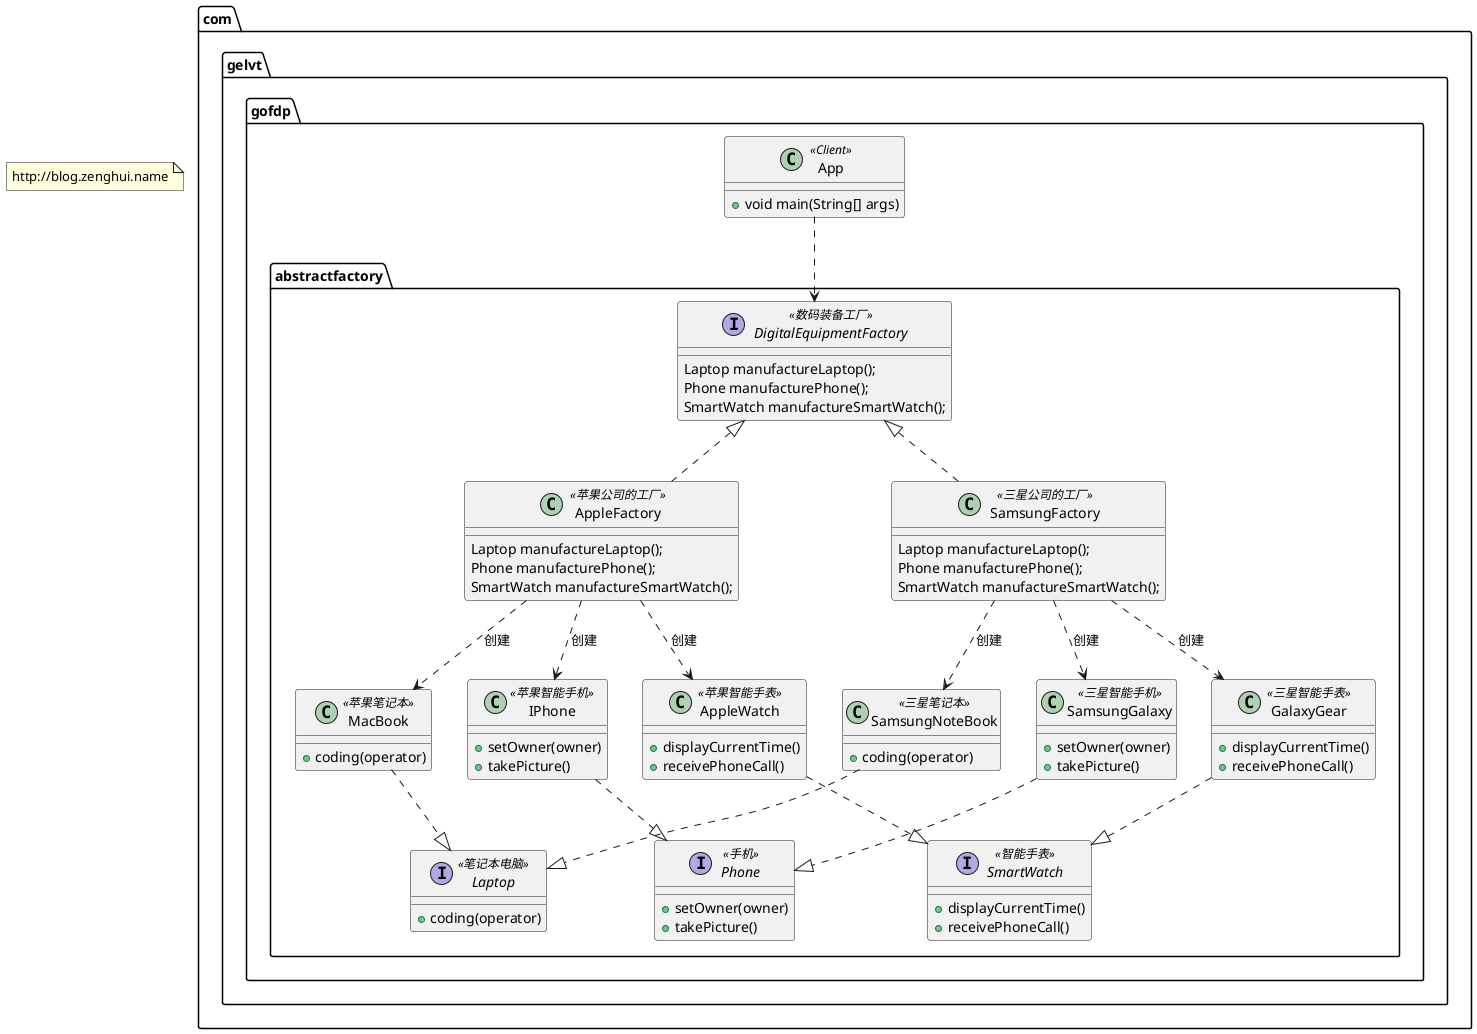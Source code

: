 @startuml

package com.gelvt.gofdp.abstractfactory{

    interface DigitalEquipmentFactory <<数码装备工厂>>{
        Laptop manufactureLaptop();
        Phone manufacturePhone();
        SmartWatch manufactureSmartWatch();
    }

    together {
        class AppleFactory <<苹果公司的工厂>> implements DigitalEquipmentFactory{
            Laptop manufactureLaptop();
            Phone manufacturePhone();
            SmartWatch manufactureSmartWatch();
        }

        class MacBook <<苹果笔记本>>{
            + coding(operator)
        }

        class IPhone <<苹果智能手机>>{
            + setOwner(owner)
            + takePicture()
        }

        class AppleWatch <<苹果智能手表>>{
            + displayCurrentTime()
            + receivePhoneCall()
        }
    }

    together {
        class SamsungFactory <<三星公司的工厂>> implements DigitalEquipmentFactory{
            Laptop manufactureLaptop();
            Phone manufacturePhone();
            SmartWatch manufactureSmartWatch();
        }

        class SamsungNoteBook <<三星笔记本>> {
            + coding(operator)
        }

        class SamsungGalaxy <<三星智能手机>> {
            + setOwner(owner)
            + takePicture()
        }

        class GalaxyGear <<三星智能手表>> {
            + displayCurrentTime()
            + receivePhoneCall()
        }
    }

    AppleFactory ..> MacBook : 创建
    AppleFactory ..> IPhone : 创建
    AppleFactory ..> AppleWatch : 创建

    SamsungFactory ..> SamsungNoteBook : 创建
    SamsungFactory ..> SamsungGalaxy : 创建
    SamsungFactory ..> GalaxyGear : 创建


    interface Laptop <<笔记本电脑>>{
        + coding(operator)
    }

    interface Phone <<手机>>{
        + setOwner(owner)
        + takePicture()
    }

    interface SmartWatch <<智能手表>>{
        + displayCurrentTime()
        + receivePhoneCall()
    }

    MacBook ..|> Laptop
    IPhone ..|> Phone
    AppleWatch ..|> SmartWatch

    SamsungNoteBook ..|> Laptop
    SamsungGalaxy ..|> Phone
    GalaxyGear ..|> SmartWatch
}

package com.gelvt.gofdp {
    class App <<Client>>{
        + void main(String[] args)
    }

}

App ..> DigitalEquipmentFactory

note "http://blog.zenghui.name" as copyright


@enduml
